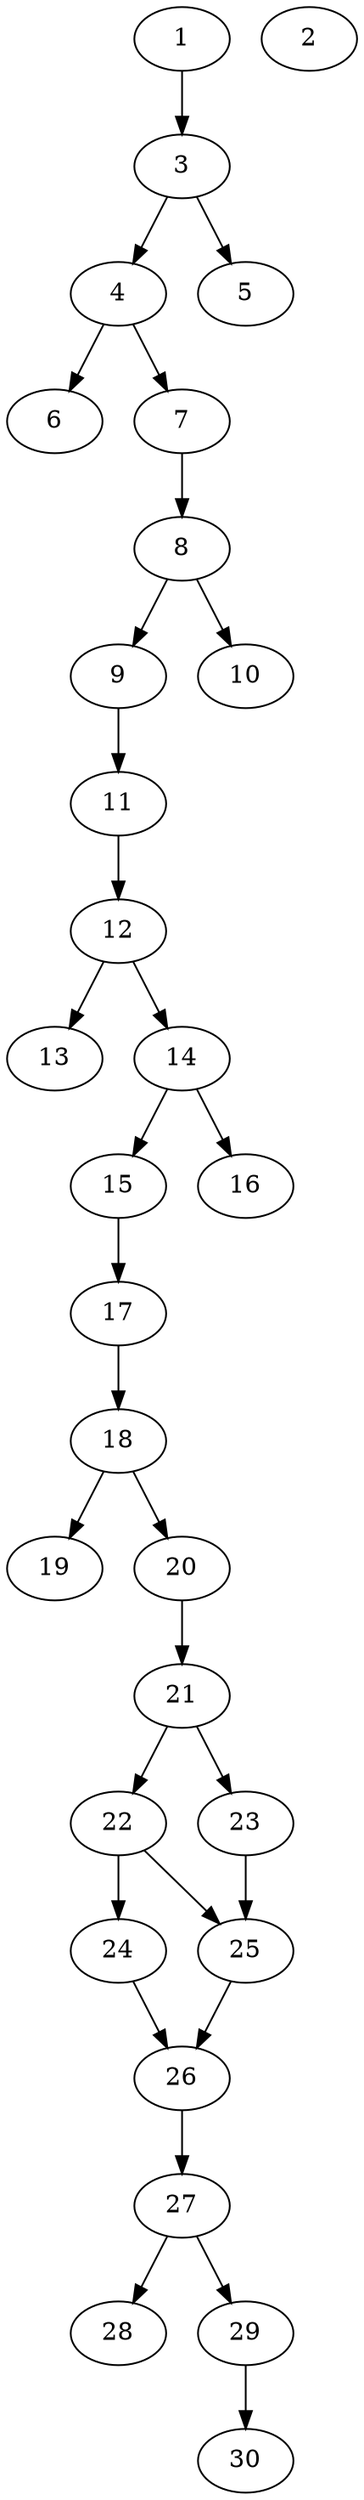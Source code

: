 // DAG automatically generated by daggen at Thu Oct  3 14:04:18 2019
// ./daggen --dot -n 30 --ccr 0.4 --fat 0.3 --regular 0.9 --density 0.6 --mindata 5242880 --maxdata 52428800 
digraph G {
  1 [size="97479680", alpha="0.11", expect_size="38991872"] 
  1 -> 3 [size ="38991872"]
  2 [size="121116160", alpha="0.13", expect_size="48446464"] 
  3 [size="26278400", alpha="0.18", expect_size="10511360"] 
  3 -> 4 [size ="10511360"]
  3 -> 5 [size ="10511360"]
  4 [size="13322240", alpha="0.12", expect_size="5328896"] 
  4 -> 6 [size ="5328896"]
  4 -> 7 [size ="5328896"]
  5 [size="19105280", alpha="0.06", expect_size="7642112"] 
  6 [size="62266880", alpha="0.16", expect_size="24906752"] 
  7 [size="117798400", alpha="0.07", expect_size="47119360"] 
  7 -> 8 [size ="47119360"]
  8 [size="36718080", alpha="0.19", expect_size="14687232"] 
  8 -> 9 [size ="14687232"]
  8 -> 10 [size ="14687232"]
  9 [size="90595840", alpha="0.19", expect_size="36238336"] 
  9 -> 11 [size ="36238336"]
  10 [size="13335040", alpha="0.14", expect_size="5334016"] 
  11 [size="48517120", alpha="0.16", expect_size="19406848"] 
  11 -> 12 [size ="19406848"]
  12 [size="114247680", alpha="0.10", expect_size="45699072"] 
  12 -> 13 [size ="45699072"]
  12 -> 14 [size ="45699072"]
  13 [size="73533440", alpha="0.20", expect_size="29413376"] 
  14 [size="61829120", alpha="0.01", expect_size="24731648"] 
  14 -> 15 [size ="24731648"]
  14 -> 16 [size ="24731648"]
  15 [size="129909760", alpha="0.12", expect_size="51963904"] 
  15 -> 17 [size ="51963904"]
  16 [size="49848320", alpha="0.14", expect_size="19939328"] 
  17 [size="27484160", alpha="0.07", expect_size="10993664"] 
  17 -> 18 [size ="10993664"]
  18 [size="67008000", alpha="0.03", expect_size="26803200"] 
  18 -> 19 [size ="26803200"]
  18 -> 20 [size ="26803200"]
  19 [size="58705920", alpha="0.09", expect_size="23482368"] 
  20 [size="50186240", alpha="0.01", expect_size="20074496"] 
  20 -> 21 [size ="20074496"]
  21 [size="14456320", alpha="0.08", expect_size="5782528"] 
  21 -> 22 [size ="5782528"]
  21 -> 23 [size ="5782528"]
  22 [size="110991360", alpha="0.12", expect_size="44396544"] 
  22 -> 24 [size ="44396544"]
  22 -> 25 [size ="44396544"]
  23 [size="53452800", alpha="0.19", expect_size="21381120"] 
  23 -> 25 [size ="21381120"]
  24 [size="52060160", alpha="0.06", expect_size="20824064"] 
  24 -> 26 [size ="20824064"]
  25 [size="57246720", alpha="0.15", expect_size="22898688"] 
  25 -> 26 [size ="22898688"]
  26 [size="128043520", alpha="0.11", expect_size="51217408"] 
  26 -> 27 [size ="51217408"]
  27 [size="93895680", alpha="0.05", expect_size="37558272"] 
  27 -> 28 [size ="37558272"]
  27 -> 29 [size ="37558272"]
  28 [size="18792960", alpha="0.03", expect_size="7517184"] 
  29 [size="36503040", alpha="0.15", expect_size="14601216"] 
  29 -> 30 [size ="14601216"]
  30 [size="88634880", alpha="0.06", expect_size="35453952"] 
}
